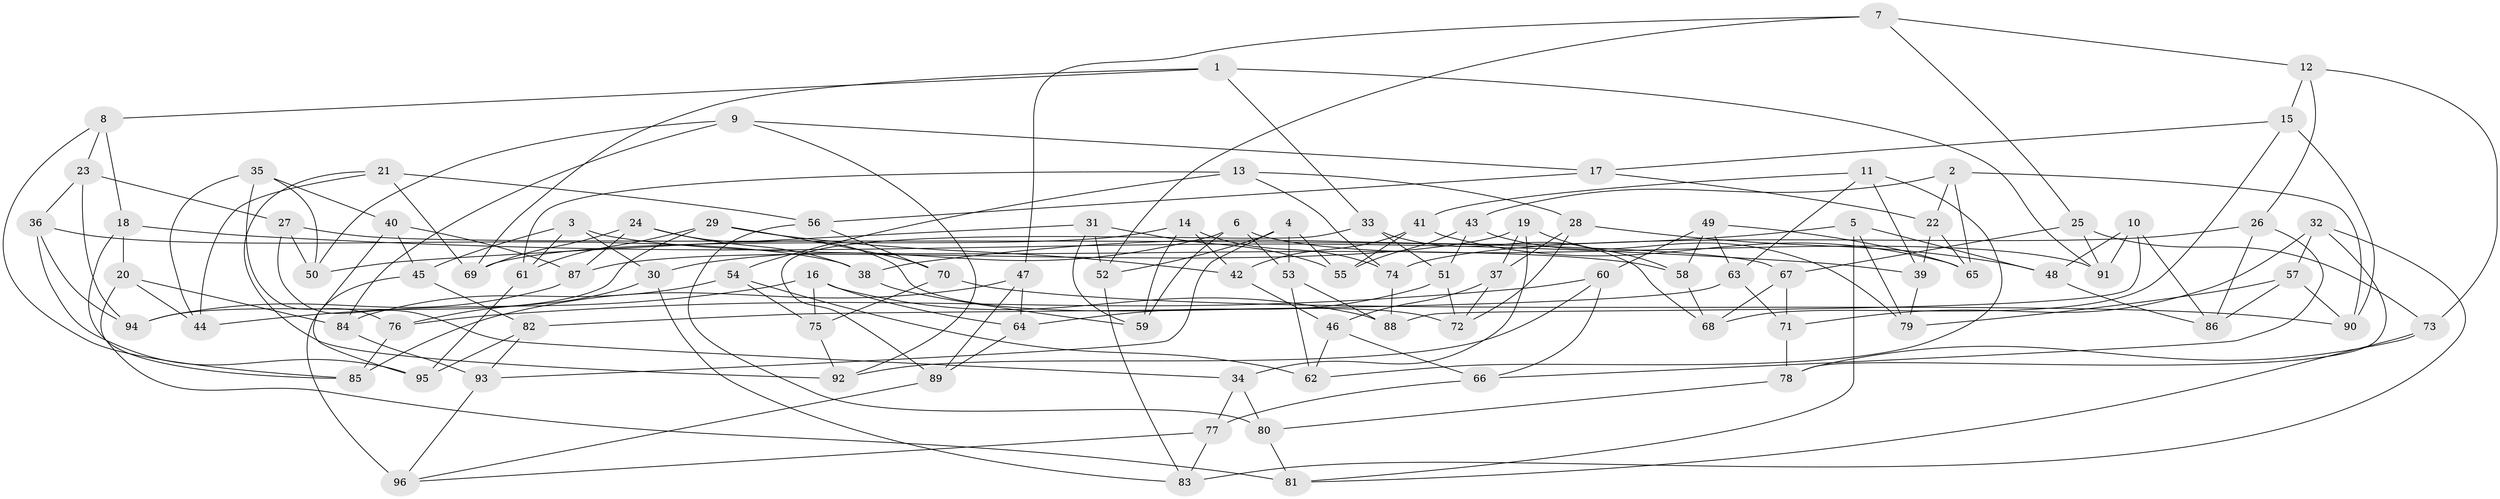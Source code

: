 // Generated by graph-tools (version 1.1) at 2025/03/03/09/25 03:03:02]
// undirected, 96 vertices, 192 edges
graph export_dot {
graph [start="1"]
  node [color=gray90,style=filled];
  1;
  2;
  3;
  4;
  5;
  6;
  7;
  8;
  9;
  10;
  11;
  12;
  13;
  14;
  15;
  16;
  17;
  18;
  19;
  20;
  21;
  22;
  23;
  24;
  25;
  26;
  27;
  28;
  29;
  30;
  31;
  32;
  33;
  34;
  35;
  36;
  37;
  38;
  39;
  40;
  41;
  42;
  43;
  44;
  45;
  46;
  47;
  48;
  49;
  50;
  51;
  52;
  53;
  54;
  55;
  56;
  57;
  58;
  59;
  60;
  61;
  62;
  63;
  64;
  65;
  66;
  67;
  68;
  69;
  70;
  71;
  72;
  73;
  74;
  75;
  76;
  77;
  78;
  79;
  80;
  81;
  82;
  83;
  84;
  85;
  86;
  87;
  88;
  89;
  90;
  91;
  92;
  93;
  94;
  95;
  96;
  1 -- 8;
  1 -- 69;
  1 -- 91;
  1 -- 33;
  2 -- 43;
  2 -- 22;
  2 -- 90;
  2 -- 65;
  3 -- 61;
  3 -- 45;
  3 -- 30;
  3 -- 58;
  4 -- 55;
  4 -- 52;
  4 -- 93;
  4 -- 53;
  5 -- 48;
  5 -- 81;
  5 -- 38;
  5 -- 79;
  6 -- 59;
  6 -- 91;
  6 -- 53;
  6 -- 30;
  7 -- 47;
  7 -- 12;
  7 -- 52;
  7 -- 25;
  8 -- 23;
  8 -- 18;
  8 -- 85;
  9 -- 84;
  9 -- 17;
  9 -- 50;
  9 -- 92;
  10 -- 48;
  10 -- 86;
  10 -- 91;
  10 -- 88;
  11 -- 41;
  11 -- 62;
  11 -- 63;
  11 -- 39;
  12 -- 73;
  12 -- 15;
  12 -- 26;
  13 -- 61;
  13 -- 54;
  13 -- 28;
  13 -- 74;
  14 -- 69;
  14 -- 42;
  14 -- 59;
  14 -- 74;
  15 -- 17;
  15 -- 90;
  15 -- 68;
  16 -- 64;
  16 -- 88;
  16 -- 44;
  16 -- 75;
  17 -- 56;
  17 -- 22;
  18 -- 20;
  18 -- 85;
  18 -- 39;
  19 -- 37;
  19 -- 58;
  19 -- 34;
  19 -- 87;
  20 -- 84;
  20 -- 44;
  20 -- 81;
  21 -- 44;
  21 -- 56;
  21 -- 69;
  21 -- 92;
  22 -- 65;
  22 -- 39;
  23 -- 94;
  23 -- 36;
  23 -- 27;
  24 -- 72;
  24 -- 69;
  24 -- 87;
  24 -- 38;
  25 -- 67;
  25 -- 91;
  25 -- 73;
  26 -- 86;
  26 -- 66;
  26 -- 74;
  27 -- 34;
  27 -- 67;
  27 -- 50;
  28 -- 37;
  28 -- 48;
  28 -- 72;
  29 -- 70;
  29 -- 94;
  29 -- 42;
  29 -- 61;
  30 -- 83;
  30 -- 76;
  31 -- 52;
  31 -- 59;
  31 -- 55;
  31 -- 50;
  32 -- 71;
  32 -- 83;
  32 -- 57;
  32 -- 78;
  33 -- 51;
  33 -- 89;
  33 -- 68;
  34 -- 80;
  34 -- 77;
  35 -- 40;
  35 -- 44;
  35 -- 50;
  35 -- 76;
  36 -- 38;
  36 -- 95;
  36 -- 94;
  37 -- 46;
  37 -- 72;
  38 -- 59;
  39 -- 79;
  40 -- 87;
  40 -- 45;
  40 -- 95;
  41 -- 42;
  41 -- 55;
  41 -- 65;
  42 -- 46;
  43 -- 55;
  43 -- 79;
  43 -- 51;
  45 -- 82;
  45 -- 96;
  46 -- 62;
  46 -- 66;
  47 -- 89;
  47 -- 64;
  47 -- 85;
  48 -- 86;
  49 -- 65;
  49 -- 63;
  49 -- 58;
  49 -- 60;
  51 -- 64;
  51 -- 72;
  52 -- 83;
  53 -- 62;
  53 -- 88;
  54 -- 62;
  54 -- 75;
  54 -- 84;
  56 -- 70;
  56 -- 80;
  57 -- 79;
  57 -- 90;
  57 -- 86;
  58 -- 68;
  60 -- 92;
  60 -- 76;
  60 -- 66;
  61 -- 95;
  63 -- 71;
  63 -- 82;
  64 -- 89;
  66 -- 77;
  67 -- 68;
  67 -- 71;
  70 -- 90;
  70 -- 75;
  71 -- 78;
  73 -- 81;
  73 -- 78;
  74 -- 88;
  75 -- 92;
  76 -- 85;
  77 -- 96;
  77 -- 83;
  78 -- 80;
  80 -- 81;
  82 -- 95;
  82 -- 93;
  84 -- 93;
  87 -- 94;
  89 -- 96;
  93 -- 96;
}
